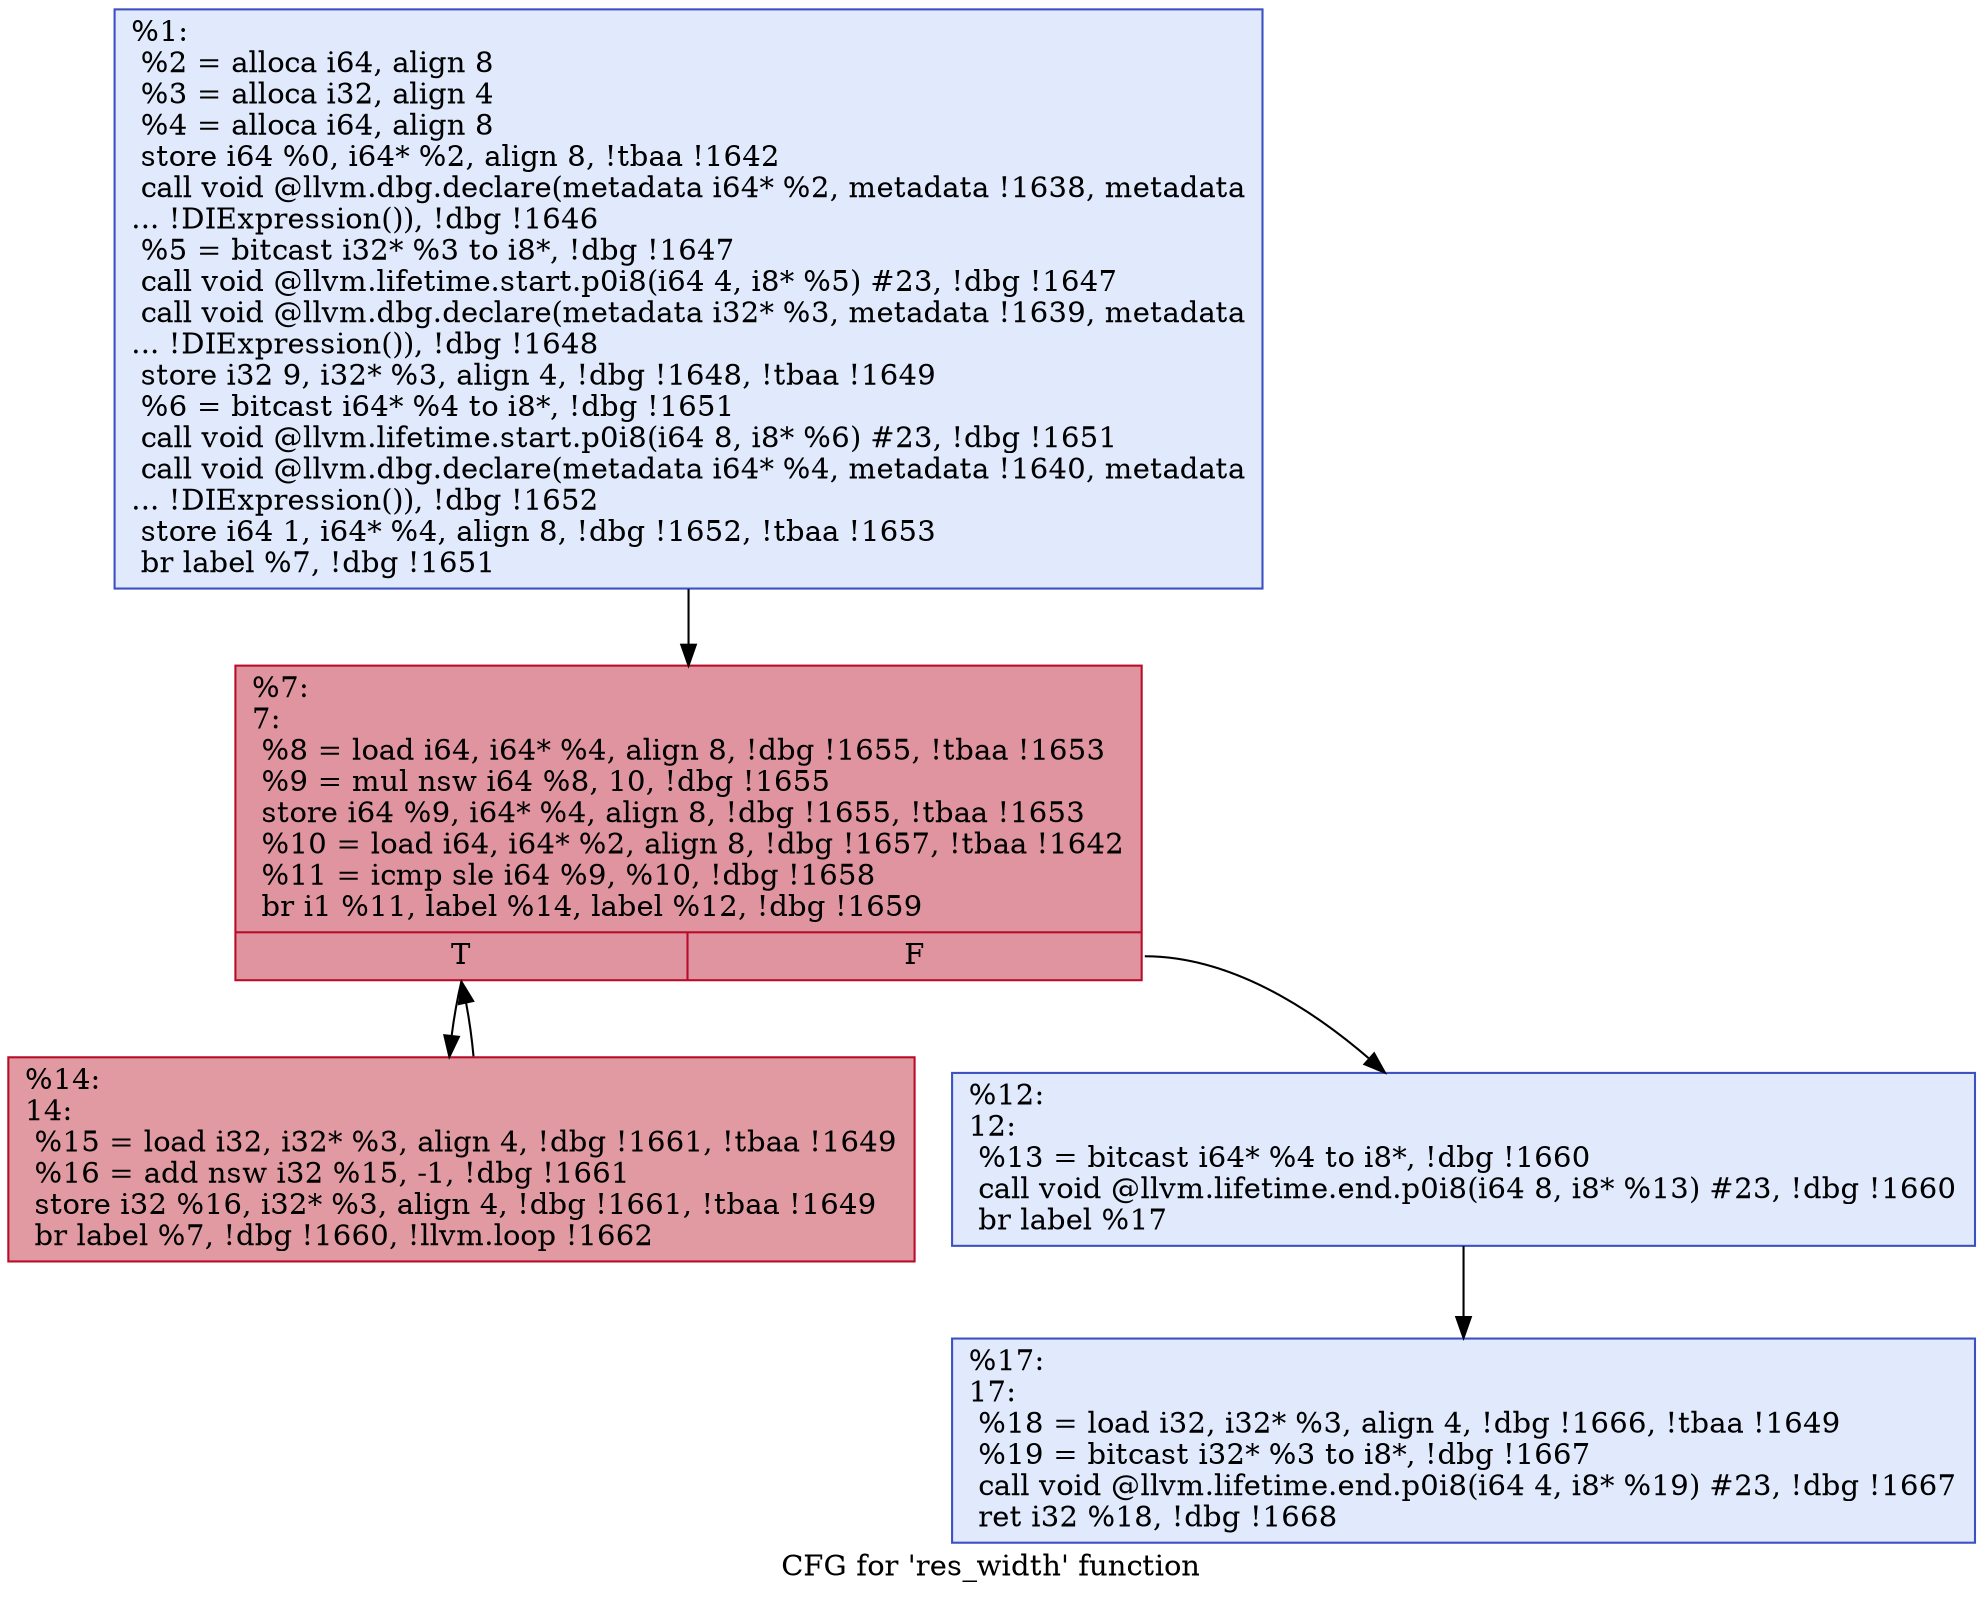 digraph "CFG for 'res_width' function" {
	label="CFG for 'res_width' function";

	Node0x154c0f0 [shape=record,color="#3d50c3ff", style=filled, fillcolor="#b9d0f970",label="{%1:\l  %2 = alloca i64, align 8\l  %3 = alloca i32, align 4\l  %4 = alloca i64, align 8\l  store i64 %0, i64* %2, align 8, !tbaa !1642\l  call void @llvm.dbg.declare(metadata i64* %2, metadata !1638, metadata\l... !DIExpression()), !dbg !1646\l  %5 = bitcast i32* %3 to i8*, !dbg !1647\l  call void @llvm.lifetime.start.p0i8(i64 4, i8* %5) #23, !dbg !1647\l  call void @llvm.dbg.declare(metadata i32* %3, metadata !1639, metadata\l... !DIExpression()), !dbg !1648\l  store i32 9, i32* %3, align 4, !dbg !1648, !tbaa !1649\l  %6 = bitcast i64* %4 to i8*, !dbg !1651\l  call void @llvm.lifetime.start.p0i8(i64 8, i8* %6) #23, !dbg !1651\l  call void @llvm.dbg.declare(metadata i64* %4, metadata !1640, metadata\l... !DIExpression()), !dbg !1652\l  store i64 1, i64* %4, align 8, !dbg !1652, !tbaa !1653\l  br label %7, !dbg !1651\l}"];
	Node0x154c0f0 -> Node0x154c170;
	Node0x154c170 [shape=record,color="#b70d28ff", style=filled, fillcolor="#b70d2870",label="{%7:\l7:                                                \l  %8 = load i64, i64* %4, align 8, !dbg !1655, !tbaa !1653\l  %9 = mul nsw i64 %8, 10, !dbg !1655\l  store i64 %9, i64* %4, align 8, !dbg !1655, !tbaa !1653\l  %10 = load i64, i64* %2, align 8, !dbg !1657, !tbaa !1642\l  %11 = icmp sle i64 %9, %10, !dbg !1658\l  br i1 %11, label %14, label %12, !dbg !1659\l|{<s0>T|<s1>F}}"];
	Node0x154c170:s0 -> Node0x154c210;
	Node0x154c170:s1 -> Node0x154c1c0;
	Node0x154c1c0 [shape=record,color="#3d50c3ff", style=filled, fillcolor="#b9d0f970",label="{%12:\l12:                                               \l  %13 = bitcast i64* %4 to i8*, !dbg !1660\l  call void @llvm.lifetime.end.p0i8(i64 8, i8* %13) #23, !dbg !1660\l  br label %17\l}"];
	Node0x154c1c0 -> Node0x154c260;
	Node0x154c210 [shape=record,color="#b70d28ff", style=filled, fillcolor="#bb1b2c70",label="{%14:\l14:                                               \l  %15 = load i32, i32* %3, align 4, !dbg !1661, !tbaa !1649\l  %16 = add nsw i32 %15, -1, !dbg !1661\l  store i32 %16, i32* %3, align 4, !dbg !1661, !tbaa !1649\l  br label %7, !dbg !1660, !llvm.loop !1662\l}"];
	Node0x154c210 -> Node0x154c170;
	Node0x154c260 [shape=record,color="#3d50c3ff", style=filled, fillcolor="#b9d0f970",label="{%17:\l17:                                               \l  %18 = load i32, i32* %3, align 4, !dbg !1666, !tbaa !1649\l  %19 = bitcast i32* %3 to i8*, !dbg !1667\l  call void @llvm.lifetime.end.p0i8(i64 4, i8* %19) #23, !dbg !1667\l  ret i32 %18, !dbg !1668\l}"];
}
